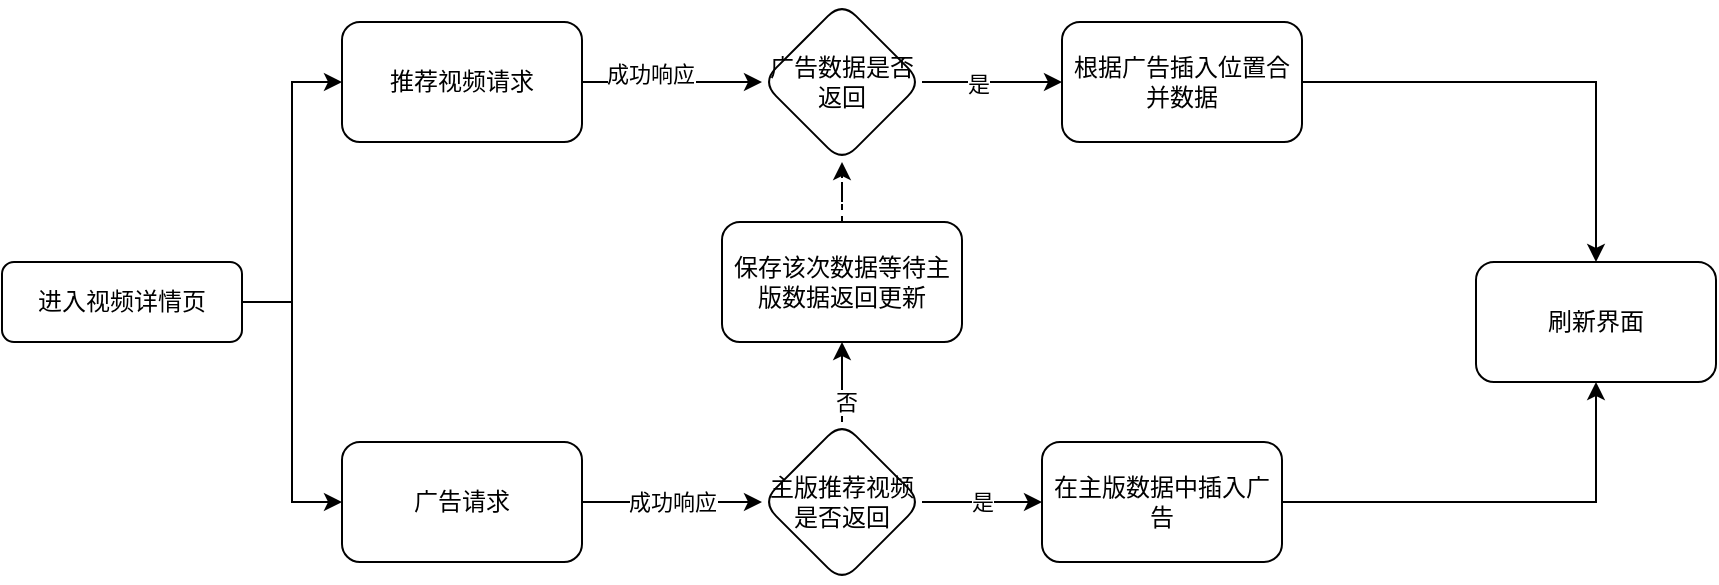 <mxfile version="21.0.4" type="github">
  <diagram id="C5RBs43oDa-KdzZeNtuy" name="Page-1">
    <mxGraphModel dx="954" dy="507" grid="1" gridSize="10" guides="1" tooltips="1" connect="1" arrows="1" fold="1" page="1" pageScale="1" pageWidth="827" pageHeight="1169" math="0" shadow="0">
      <root>
        <mxCell id="WIyWlLk6GJQsqaUBKTNV-0" />
        <mxCell id="WIyWlLk6GJQsqaUBKTNV-1" parent="WIyWlLk6GJQsqaUBKTNV-0" />
        <mxCell id="8R7DsGHaiKelBad2kOEh-6" value="" style="edgeStyle=orthogonalEdgeStyle;rounded=0;orthogonalLoop=1;jettySize=auto;html=1;entryX=0;entryY=0.5;entryDx=0;entryDy=0;" edge="1" parent="WIyWlLk6GJQsqaUBKTNV-1" source="WIyWlLk6GJQsqaUBKTNV-3" target="8R7DsGHaiKelBad2kOEh-5">
          <mxGeometry relative="1" as="geometry" />
        </mxCell>
        <mxCell id="8R7DsGHaiKelBad2kOEh-8" value="" style="edgeStyle=orthogonalEdgeStyle;rounded=0;orthogonalLoop=1;jettySize=auto;html=1;entryX=0;entryY=0.5;entryDx=0;entryDy=0;" edge="1" parent="WIyWlLk6GJQsqaUBKTNV-1" source="WIyWlLk6GJQsqaUBKTNV-3" target="8R7DsGHaiKelBad2kOEh-7">
          <mxGeometry relative="1" as="geometry" />
        </mxCell>
        <mxCell id="WIyWlLk6GJQsqaUBKTNV-3" value="进入视频详情页" style="rounded=1;whiteSpace=wrap;html=1;fontSize=12;glass=0;strokeWidth=1;shadow=0;" parent="WIyWlLk6GJQsqaUBKTNV-1" vertex="1">
          <mxGeometry x="90" y="370" width="120" height="40" as="geometry" />
        </mxCell>
        <mxCell id="8R7DsGHaiKelBad2kOEh-18" value="成功响应" style="edgeStyle=orthogonalEdgeStyle;rounded=0;orthogonalLoop=1;jettySize=auto;html=1;" edge="1" parent="WIyWlLk6GJQsqaUBKTNV-1" source="8R7DsGHaiKelBad2kOEh-5" target="8R7DsGHaiKelBad2kOEh-17">
          <mxGeometry relative="1" as="geometry" />
        </mxCell>
        <mxCell id="8R7DsGHaiKelBad2kOEh-5" value="广告请求" style="whiteSpace=wrap;html=1;rounded=1;glass=0;strokeWidth=1;shadow=0;" vertex="1" parent="WIyWlLk6GJQsqaUBKTNV-1">
          <mxGeometry x="260" y="460" width="120" height="60" as="geometry" />
        </mxCell>
        <mxCell id="8R7DsGHaiKelBad2kOEh-10" value="" style="edgeStyle=orthogonalEdgeStyle;rounded=0;orthogonalLoop=1;jettySize=auto;html=1;" edge="1" parent="WIyWlLk6GJQsqaUBKTNV-1" source="8R7DsGHaiKelBad2kOEh-7" target="8R7DsGHaiKelBad2kOEh-9">
          <mxGeometry relative="1" as="geometry" />
        </mxCell>
        <mxCell id="8R7DsGHaiKelBad2kOEh-11" value="成功响应" style="edgeLabel;html=1;align=center;verticalAlign=middle;resizable=0;points=[];" vertex="1" connectable="0" parent="8R7DsGHaiKelBad2kOEh-10">
          <mxGeometry x="-0.26" y="5" relative="1" as="geometry">
            <mxPoint y="1" as="offset" />
          </mxGeometry>
        </mxCell>
        <mxCell id="8R7DsGHaiKelBad2kOEh-7" value="推荐视频请求" style="whiteSpace=wrap;html=1;rounded=1;glass=0;strokeWidth=1;shadow=0;" vertex="1" parent="WIyWlLk6GJQsqaUBKTNV-1">
          <mxGeometry x="260" y="250" width="120" height="60" as="geometry" />
        </mxCell>
        <mxCell id="8R7DsGHaiKelBad2kOEh-13" value="" style="edgeStyle=orthogonalEdgeStyle;rounded=0;orthogonalLoop=1;jettySize=auto;html=1;" edge="1" parent="WIyWlLk6GJQsqaUBKTNV-1" source="8R7DsGHaiKelBad2kOEh-9" target="8R7DsGHaiKelBad2kOEh-12">
          <mxGeometry relative="1" as="geometry" />
        </mxCell>
        <mxCell id="8R7DsGHaiKelBad2kOEh-14" value="是" style="edgeLabel;html=1;align=center;verticalAlign=middle;resizable=0;points=[];" vertex="1" connectable="0" parent="8R7DsGHaiKelBad2kOEh-13">
          <mxGeometry x="-0.2" y="-1" relative="1" as="geometry">
            <mxPoint as="offset" />
          </mxGeometry>
        </mxCell>
        <mxCell id="8R7DsGHaiKelBad2kOEh-9" value="广告数据是否返回" style="rhombus;whiteSpace=wrap;html=1;rounded=1;glass=0;strokeWidth=1;shadow=0;" vertex="1" parent="WIyWlLk6GJQsqaUBKTNV-1">
          <mxGeometry x="470" y="240" width="80" height="80" as="geometry" />
        </mxCell>
        <mxCell id="8R7DsGHaiKelBad2kOEh-16" value="" style="edgeStyle=orthogonalEdgeStyle;rounded=0;orthogonalLoop=1;jettySize=auto;html=1;" edge="1" parent="WIyWlLk6GJQsqaUBKTNV-1" source="8R7DsGHaiKelBad2kOEh-12" target="8R7DsGHaiKelBad2kOEh-15">
          <mxGeometry relative="1" as="geometry" />
        </mxCell>
        <mxCell id="8R7DsGHaiKelBad2kOEh-12" value="根据广告插入位置合并数据" style="whiteSpace=wrap;html=1;rounded=1;glass=0;strokeWidth=1;shadow=0;" vertex="1" parent="WIyWlLk6GJQsqaUBKTNV-1">
          <mxGeometry x="620" y="250" width="120" height="60" as="geometry" />
        </mxCell>
        <mxCell id="8R7DsGHaiKelBad2kOEh-15" value="刷新界面" style="whiteSpace=wrap;html=1;rounded=1;glass=0;strokeWidth=1;shadow=0;" vertex="1" parent="WIyWlLk6GJQsqaUBKTNV-1">
          <mxGeometry x="827" y="370" width="120" height="60" as="geometry" />
        </mxCell>
        <mxCell id="8R7DsGHaiKelBad2kOEh-20" value="是" style="edgeStyle=orthogonalEdgeStyle;rounded=0;orthogonalLoop=1;jettySize=auto;html=1;" edge="1" parent="WIyWlLk6GJQsqaUBKTNV-1" source="8R7DsGHaiKelBad2kOEh-17" target="8R7DsGHaiKelBad2kOEh-19">
          <mxGeometry relative="1" as="geometry" />
        </mxCell>
        <mxCell id="8R7DsGHaiKelBad2kOEh-22" value="" style="edgeStyle=orthogonalEdgeStyle;rounded=0;orthogonalLoop=1;jettySize=auto;html=1;" edge="1" parent="WIyWlLk6GJQsqaUBKTNV-1" source="8R7DsGHaiKelBad2kOEh-17" target="8R7DsGHaiKelBad2kOEh-21">
          <mxGeometry relative="1" as="geometry" />
        </mxCell>
        <mxCell id="8R7DsGHaiKelBad2kOEh-23" value="否" style="edgeLabel;html=1;align=center;verticalAlign=middle;resizable=0;points=[];" vertex="1" connectable="0" parent="8R7DsGHaiKelBad2kOEh-22">
          <mxGeometry x="-0.425" y="-2" relative="1" as="geometry">
            <mxPoint y="1" as="offset" />
          </mxGeometry>
        </mxCell>
        <mxCell id="8R7DsGHaiKelBad2kOEh-17" value="主版推荐视频是否返回" style="rhombus;whiteSpace=wrap;html=1;rounded=1;glass=0;strokeWidth=1;shadow=0;" vertex="1" parent="WIyWlLk6GJQsqaUBKTNV-1">
          <mxGeometry x="470" y="450" width="80" height="80" as="geometry" />
        </mxCell>
        <mxCell id="8R7DsGHaiKelBad2kOEh-26" style="edgeStyle=orthogonalEdgeStyle;rounded=0;orthogonalLoop=1;jettySize=auto;html=1;entryX=0.5;entryY=1;entryDx=0;entryDy=0;" edge="1" parent="WIyWlLk6GJQsqaUBKTNV-1" source="8R7DsGHaiKelBad2kOEh-19" target="8R7DsGHaiKelBad2kOEh-15">
          <mxGeometry relative="1" as="geometry" />
        </mxCell>
        <mxCell id="8R7DsGHaiKelBad2kOEh-19" value="在主版数据中插入广告" style="whiteSpace=wrap;html=1;rounded=1;glass=0;strokeWidth=1;shadow=0;" vertex="1" parent="WIyWlLk6GJQsqaUBKTNV-1">
          <mxGeometry x="610" y="460" width="120" height="60" as="geometry" />
        </mxCell>
        <mxCell id="8R7DsGHaiKelBad2kOEh-25" value="" style="edgeStyle=orthogonalEdgeStyle;rounded=0;orthogonalLoop=1;jettySize=auto;html=1;dashed=1;" edge="1" parent="WIyWlLk6GJQsqaUBKTNV-1" source="8R7DsGHaiKelBad2kOEh-21" target="8R7DsGHaiKelBad2kOEh-9">
          <mxGeometry relative="1" as="geometry" />
        </mxCell>
        <mxCell id="8R7DsGHaiKelBad2kOEh-21" value="保存该次数据等待主版数据返回更新" style="whiteSpace=wrap;html=1;rounded=1;glass=0;strokeWidth=1;shadow=0;" vertex="1" parent="WIyWlLk6GJQsqaUBKTNV-1">
          <mxGeometry x="450" y="350" width="120" height="60" as="geometry" />
        </mxCell>
      </root>
    </mxGraphModel>
  </diagram>
</mxfile>
